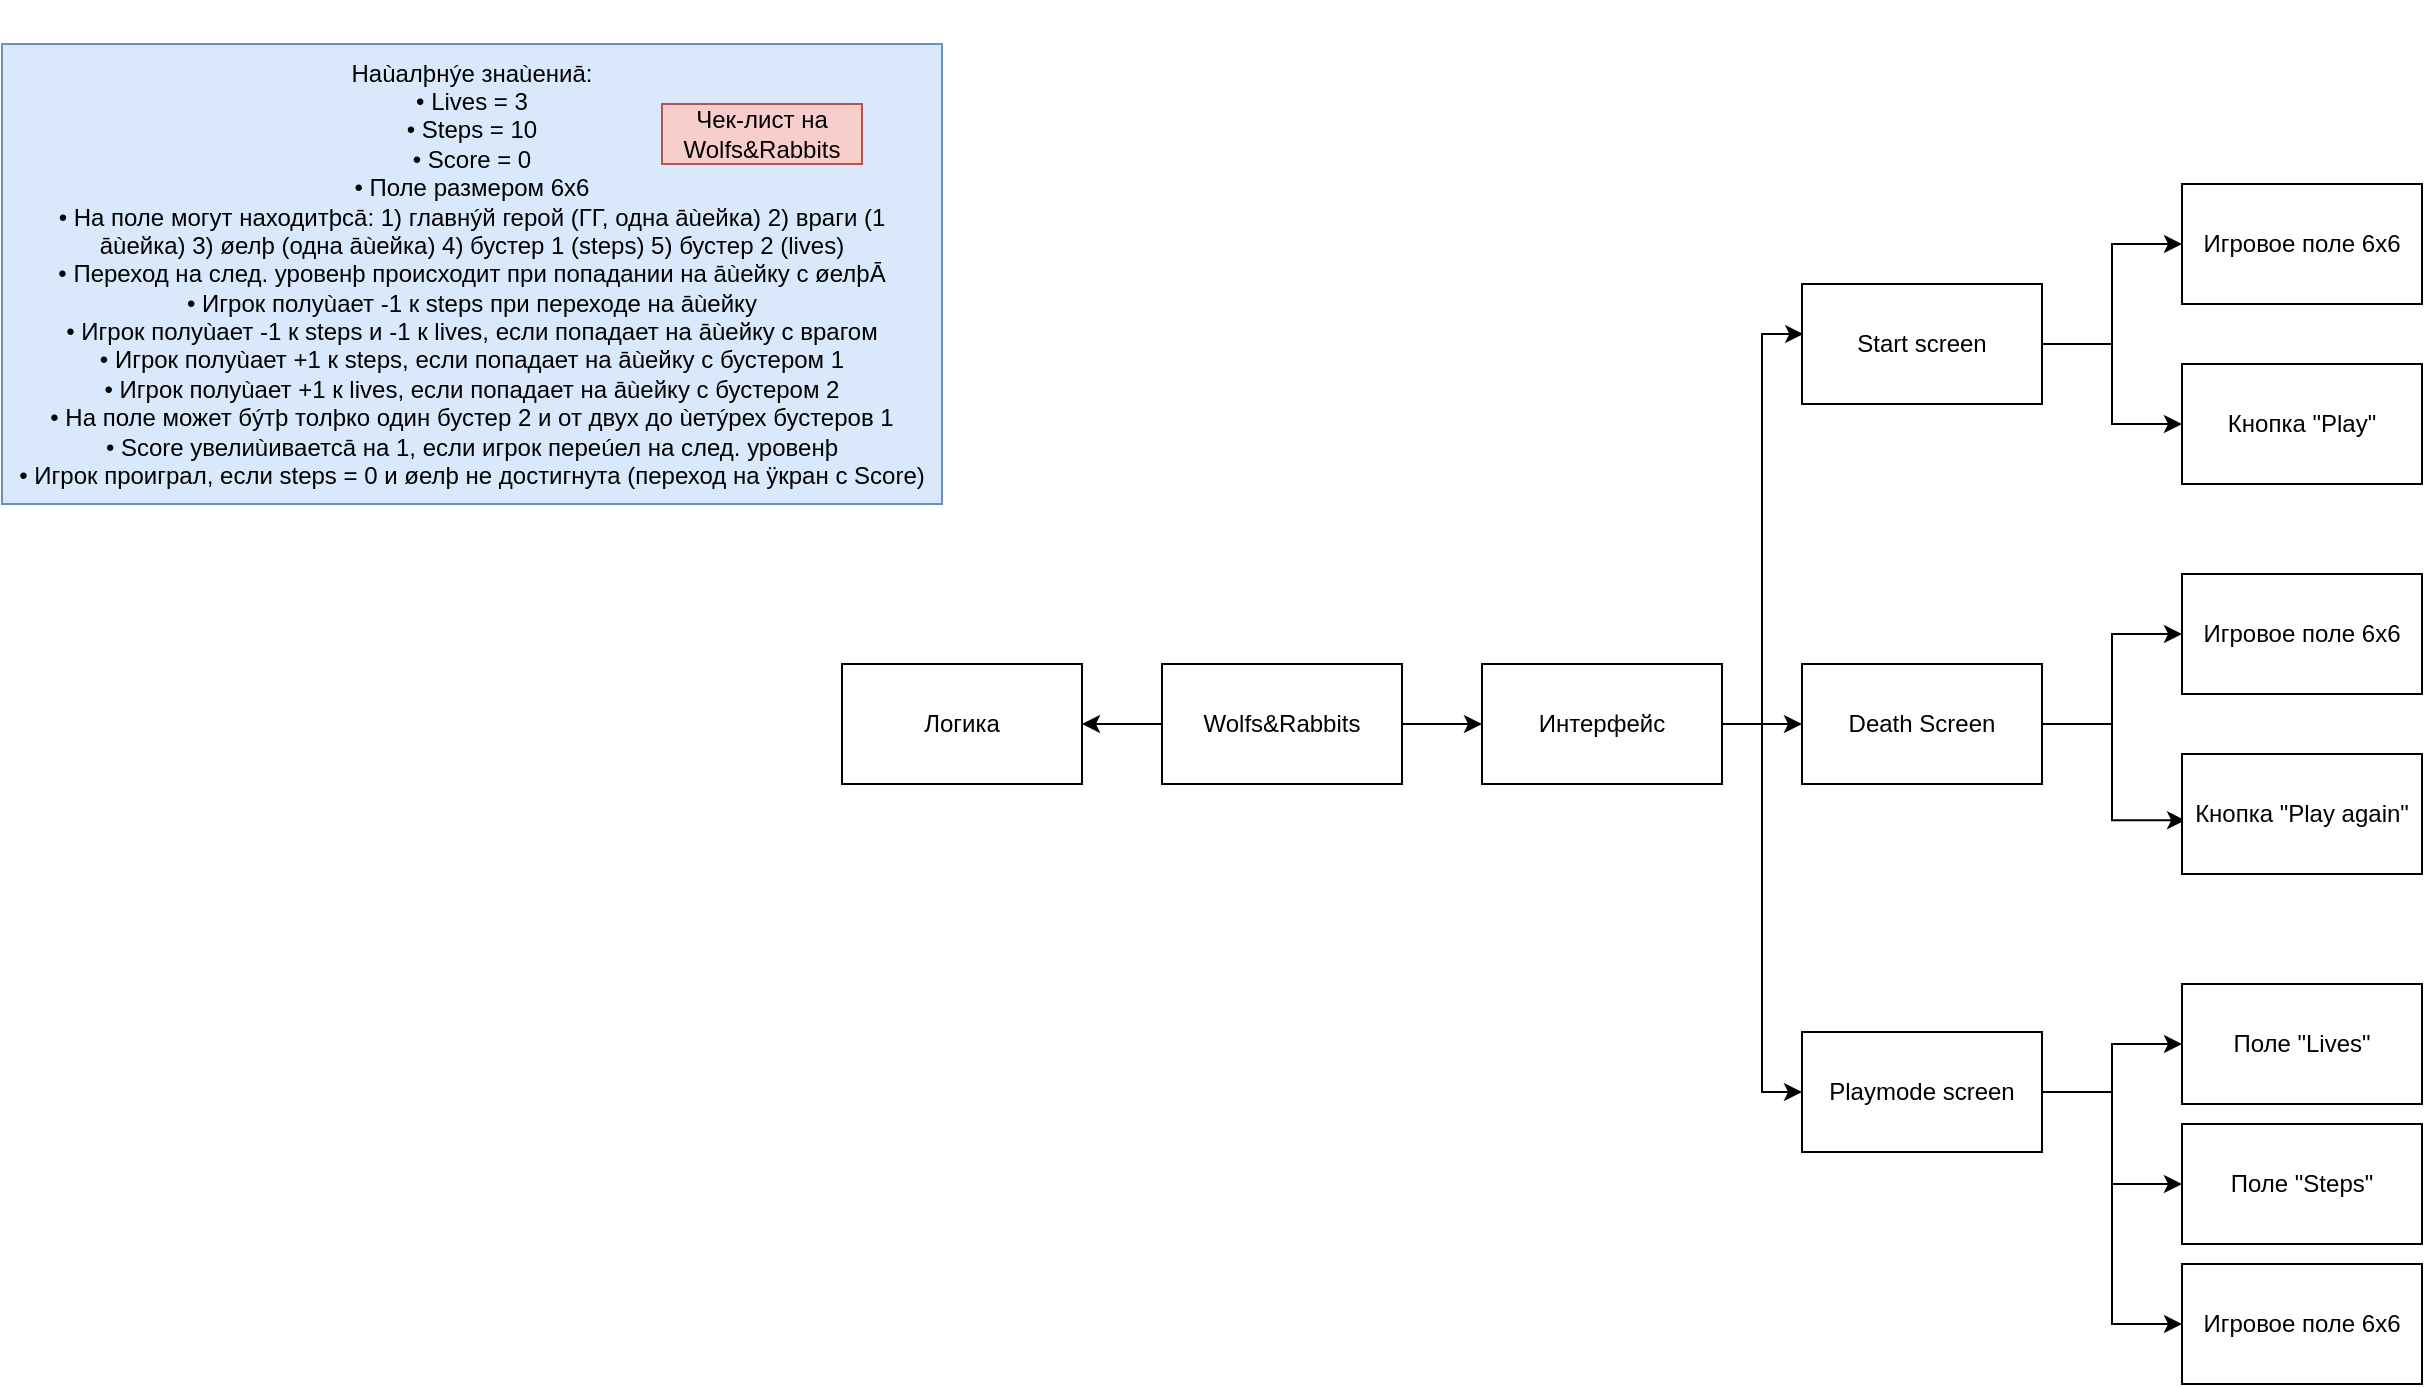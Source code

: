 <mxfile version="14.7.7" type="github">
  <diagram id="adz6DKLejK6pbGj2cLz4" name="Page-1">
    <mxGraphModel dx="677" dy="364" grid="1" gridSize="10" guides="1" tooltips="1" connect="1" arrows="1" fold="1" page="1" pageScale="1" pageWidth="827" pageHeight="1169" math="0" shadow="0">
      <root>
        <mxCell id="0" />
        <mxCell id="1" parent="0" />
        <mxCell id="9AxGKSYih4NhD1BYUmaG-1" value="&#xa;&#xa;Наùалþнýе знаùениā:&#xa;• Lives = 3&#xa;• Steps = 10&#xa;• Score = 0&#xa;• Поле размером 6х6&#xa;• На поле могут находитþсā: 1) главнýй герой (ГГ, одна āùейка) 2) враги (1&#xa;āùейка) 3) øелþ (одна āùейка) 4) бустер 1 (steps) 5) бустер 2 (lives)&#xa;• Переход на след. уровенþ происходит при попадании на āùейку с øелþĀ&#xa;• Игрок полуùает -1 к steps при переходе на āùейку&#xa;• Игрок полуùает -1 к steps и -1 к lives, если попадает на āùейку с врагом&#xa;• Игрок полуùает +1 к steps, если попадает на āùейку с бустером 1&#xa;• Игрок полуùает +1 к lives, если попадает на āùейку с бустером 2&#xa;• На поле может бýтþ толþко один бустер 2 и от двух до ùетýрех бустеров 1&#xa;• Score увелиùиваетсā на 1, если игрок переúел на след. уровенþ&#xa;• Игрок проиграл, если steps = 0 и øелþ не достигнута (переход на ÿкран с Score) &#xa;&#xa;" style="text;html=1;strokeColor=#6c8ebf;fillColor=#dae8fc;align=center;verticalAlign=middle;whiteSpace=wrap;rounded=0;" vertex="1" parent="1">
          <mxGeometry x="20" y="30" width="470" height="230" as="geometry" />
        </mxCell>
        <mxCell id="9AxGKSYih4NhD1BYUmaG-2" value="Чек-лист на Wolfs&amp;amp;Rabbits" style="text;html=1;strokeColor=#b85450;fillColor=#f8cecc;align=center;verticalAlign=middle;whiteSpace=wrap;rounded=0;" vertex="1" parent="1">
          <mxGeometry x="350" y="60" width="100" height="30" as="geometry" />
        </mxCell>
        <mxCell id="9AxGKSYih4NhD1BYUmaG-6" style="edgeStyle=orthogonalEdgeStyle;rounded=0;orthogonalLoop=1;jettySize=auto;html=1;exitX=0;exitY=0.5;exitDx=0;exitDy=0;" edge="1" parent="1" source="9AxGKSYih4NhD1BYUmaG-3" target="9AxGKSYih4NhD1BYUmaG-4">
          <mxGeometry relative="1" as="geometry" />
        </mxCell>
        <mxCell id="9AxGKSYih4NhD1BYUmaG-7" style="edgeStyle=orthogonalEdgeStyle;rounded=0;orthogonalLoop=1;jettySize=auto;html=1;exitX=1;exitY=0.5;exitDx=0;exitDy=0;entryX=0;entryY=0.5;entryDx=0;entryDy=0;" edge="1" parent="1" source="9AxGKSYih4NhD1BYUmaG-3" target="9AxGKSYih4NhD1BYUmaG-5">
          <mxGeometry relative="1" as="geometry" />
        </mxCell>
        <mxCell id="9AxGKSYih4NhD1BYUmaG-3" value="Wolfs&amp;amp;Rabbits" style="rounded=0;whiteSpace=wrap;html=1;" vertex="1" parent="1">
          <mxGeometry x="600" y="340" width="120" height="60" as="geometry" />
        </mxCell>
        <mxCell id="9AxGKSYih4NhD1BYUmaG-4" value="Логика" style="rounded=0;whiteSpace=wrap;html=1;" vertex="1" parent="1">
          <mxGeometry x="440" y="340" width="120" height="60" as="geometry" />
        </mxCell>
        <mxCell id="9AxGKSYih4NhD1BYUmaG-11" style="edgeStyle=orthogonalEdgeStyle;rounded=0;orthogonalLoop=1;jettySize=auto;html=1;exitX=1;exitY=0.5;exitDx=0;exitDy=0;entryX=0;entryY=0.5;entryDx=0;entryDy=0;" edge="1" parent="1" source="9AxGKSYih4NhD1BYUmaG-5" target="9AxGKSYih4NhD1BYUmaG-10">
          <mxGeometry relative="1" as="geometry" />
        </mxCell>
        <mxCell id="9AxGKSYih4NhD1BYUmaG-12" style="edgeStyle=orthogonalEdgeStyle;rounded=0;orthogonalLoop=1;jettySize=auto;html=1;exitX=1;exitY=0.5;exitDx=0;exitDy=0;entryX=0.005;entryY=0.417;entryDx=0;entryDy=0;entryPerimeter=0;" edge="1" parent="1" source="9AxGKSYih4NhD1BYUmaG-5" target="9AxGKSYih4NhD1BYUmaG-8">
          <mxGeometry relative="1" as="geometry" />
        </mxCell>
        <mxCell id="9AxGKSYih4NhD1BYUmaG-14" style="edgeStyle=orthogonalEdgeStyle;rounded=0;orthogonalLoop=1;jettySize=auto;html=1;exitX=1;exitY=0.5;exitDx=0;exitDy=0;entryX=0;entryY=0.5;entryDx=0;entryDy=0;" edge="1" parent="1" source="9AxGKSYih4NhD1BYUmaG-5" target="9AxGKSYih4NhD1BYUmaG-9">
          <mxGeometry relative="1" as="geometry" />
        </mxCell>
        <mxCell id="9AxGKSYih4NhD1BYUmaG-5" value="Интерфейс" style="rounded=0;whiteSpace=wrap;html=1;" vertex="1" parent="1">
          <mxGeometry x="760" y="340" width="120" height="60" as="geometry" />
        </mxCell>
        <mxCell id="9AxGKSYih4NhD1BYUmaG-16" style="edgeStyle=orthogonalEdgeStyle;rounded=0;orthogonalLoop=1;jettySize=auto;html=1;exitX=1;exitY=0.5;exitDx=0;exitDy=0;entryX=0;entryY=0.5;entryDx=0;entryDy=0;" edge="1" parent="1" source="9AxGKSYih4NhD1BYUmaG-8" target="9AxGKSYih4NhD1BYUmaG-15">
          <mxGeometry relative="1" as="geometry" />
        </mxCell>
        <mxCell id="9AxGKSYih4NhD1BYUmaG-18" style="edgeStyle=orthogonalEdgeStyle;rounded=0;orthogonalLoop=1;jettySize=auto;html=1;exitX=1;exitY=0.5;exitDx=0;exitDy=0;entryX=0;entryY=0.5;entryDx=0;entryDy=0;" edge="1" parent="1" source="9AxGKSYih4NhD1BYUmaG-8" target="9AxGKSYih4NhD1BYUmaG-17">
          <mxGeometry relative="1" as="geometry" />
        </mxCell>
        <mxCell id="9AxGKSYih4NhD1BYUmaG-8" value="Start screen" style="rounded=0;whiteSpace=wrap;html=1;" vertex="1" parent="1">
          <mxGeometry x="920" y="150" width="120" height="60" as="geometry" />
        </mxCell>
        <mxCell id="9AxGKSYih4NhD1BYUmaG-26" style="edgeStyle=orthogonalEdgeStyle;rounded=0;orthogonalLoop=1;jettySize=auto;html=1;exitX=1;exitY=0.5;exitDx=0;exitDy=0;" edge="1" parent="1" source="9AxGKSYih4NhD1BYUmaG-9" target="9AxGKSYih4NhD1BYUmaG-24">
          <mxGeometry relative="1" as="geometry" />
        </mxCell>
        <mxCell id="9AxGKSYih4NhD1BYUmaG-27" style="edgeStyle=orthogonalEdgeStyle;rounded=0;orthogonalLoop=1;jettySize=auto;html=1;exitX=1;exitY=0.5;exitDx=0;exitDy=0;entryX=0;entryY=0.5;entryDx=0;entryDy=0;" edge="1" parent="1" source="9AxGKSYih4NhD1BYUmaG-9" target="9AxGKSYih4NhD1BYUmaG-25">
          <mxGeometry relative="1" as="geometry" />
        </mxCell>
        <mxCell id="9AxGKSYih4NhD1BYUmaG-28" style="edgeStyle=orthogonalEdgeStyle;rounded=0;orthogonalLoop=1;jettySize=auto;html=1;exitX=1;exitY=0.5;exitDx=0;exitDy=0;entryX=0;entryY=0.5;entryDx=0;entryDy=0;" edge="1" parent="1" source="9AxGKSYih4NhD1BYUmaG-9" target="9AxGKSYih4NhD1BYUmaG-23">
          <mxGeometry relative="1" as="geometry" />
        </mxCell>
        <mxCell id="9AxGKSYih4NhD1BYUmaG-9" value="Playmode screen" style="rounded=0;whiteSpace=wrap;html=1;" vertex="1" parent="1">
          <mxGeometry x="920" y="524" width="120" height="60" as="geometry" />
        </mxCell>
        <mxCell id="9AxGKSYih4NhD1BYUmaG-21" style="edgeStyle=orthogonalEdgeStyle;rounded=0;orthogonalLoop=1;jettySize=auto;html=1;exitX=1;exitY=0.5;exitDx=0;exitDy=0;entryX=0;entryY=0.5;entryDx=0;entryDy=0;" edge="1" parent="1" source="9AxGKSYih4NhD1BYUmaG-10" target="9AxGKSYih4NhD1BYUmaG-19">
          <mxGeometry relative="1" as="geometry" />
        </mxCell>
        <mxCell id="9AxGKSYih4NhD1BYUmaG-22" style="edgeStyle=orthogonalEdgeStyle;rounded=0;orthogonalLoop=1;jettySize=auto;html=1;exitX=1;exitY=0.5;exitDx=0;exitDy=0;entryX=0.013;entryY=0.552;entryDx=0;entryDy=0;entryPerimeter=0;" edge="1" parent="1" source="9AxGKSYih4NhD1BYUmaG-10" target="9AxGKSYih4NhD1BYUmaG-20">
          <mxGeometry relative="1" as="geometry" />
        </mxCell>
        <mxCell id="9AxGKSYih4NhD1BYUmaG-10" value="Death Screen" style="rounded=0;whiteSpace=wrap;html=1;" vertex="1" parent="1">
          <mxGeometry x="920" y="340" width="120" height="60" as="geometry" />
        </mxCell>
        <mxCell id="9AxGKSYih4NhD1BYUmaG-15" value="Игровое поле 6х6" style="rounded=0;whiteSpace=wrap;html=1;" vertex="1" parent="1">
          <mxGeometry x="1110" y="100" width="120" height="60" as="geometry" />
        </mxCell>
        <mxCell id="9AxGKSYih4NhD1BYUmaG-17" value="Кнопка &quot;Play&quot;" style="rounded=0;whiteSpace=wrap;html=1;" vertex="1" parent="1">
          <mxGeometry x="1110" y="190" width="120" height="60" as="geometry" />
        </mxCell>
        <mxCell id="9AxGKSYih4NhD1BYUmaG-19" value="Игровое поле 6х6" style="rounded=0;whiteSpace=wrap;html=1;" vertex="1" parent="1">
          <mxGeometry x="1110" y="295" width="120" height="60" as="geometry" />
        </mxCell>
        <mxCell id="9AxGKSYih4NhD1BYUmaG-20" value="Кнопка &quot;Play again&quot;" style="rounded=0;whiteSpace=wrap;html=1;" vertex="1" parent="1">
          <mxGeometry x="1110" y="385" width="120" height="60" as="geometry" />
        </mxCell>
        <mxCell id="9AxGKSYih4NhD1BYUmaG-23" value="Игровое поле 6х6" style="rounded=0;whiteSpace=wrap;html=1;" vertex="1" parent="1">
          <mxGeometry x="1110" y="640" width="120" height="60" as="geometry" />
        </mxCell>
        <mxCell id="9AxGKSYih4NhD1BYUmaG-24" value="Поле &quot;Lives&quot;" style="rounded=0;whiteSpace=wrap;html=1;" vertex="1" parent="1">
          <mxGeometry x="1110" y="500" width="120" height="60" as="geometry" />
        </mxCell>
        <mxCell id="9AxGKSYih4NhD1BYUmaG-25" value="Поле &quot;Steps&quot;" style="rounded=0;whiteSpace=wrap;html=1;" vertex="1" parent="1">
          <mxGeometry x="1110" y="570" width="120" height="60" as="geometry" />
        </mxCell>
      </root>
    </mxGraphModel>
  </diagram>
</mxfile>
